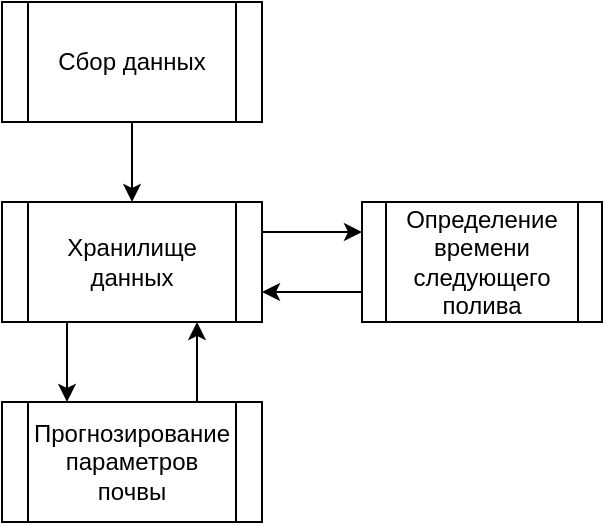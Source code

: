 <mxfile version="16.6.1" type="github"><diagram id="oV1GM_KYjO7_leMFCYR5" name="Page-1"><mxGraphModel dx="865" dy="483" grid="1" gridSize="10" guides="1" tooltips="1" connect="1" arrows="1" fold="1" page="1" pageScale="1" pageWidth="827" pageHeight="1169" math="0" shadow="0"><root><mxCell id="0"/><mxCell id="1" parent="0"/><mxCell id="qbnfzro3lzfsH0DHtN0R-1" value="Сбор данных" style="shape=process;whiteSpace=wrap;html=1;backgroundOutline=1;" vertex="1" parent="1"><mxGeometry x="310" y="90" width="130" height="60" as="geometry"/></mxCell><mxCell id="qbnfzro3lzfsH0DHtN0R-2" value="Хранилище данных" style="shape=process;whiteSpace=wrap;html=1;backgroundOutline=1;" vertex="1" parent="1"><mxGeometry x="310" y="190" width="130" height="60" as="geometry"/></mxCell><mxCell id="qbnfzro3lzfsH0DHtN0R-3" value="Прогнозирование параметров почвы" style="shape=process;whiteSpace=wrap;html=1;backgroundOutline=1;" vertex="1" parent="1"><mxGeometry x="310" y="290" width="130" height="60" as="geometry"/></mxCell><mxCell id="qbnfzro3lzfsH0DHtN0R-4" value="" style="endArrow=classic;html=1;rounded=0;exitX=0.5;exitY=1;exitDx=0;exitDy=0;entryX=0.5;entryY=0;entryDx=0;entryDy=0;" edge="1" parent="1" source="qbnfzro3lzfsH0DHtN0R-1" target="qbnfzro3lzfsH0DHtN0R-2"><mxGeometry width="50" height="50" relative="1" as="geometry"><mxPoint x="390" y="320" as="sourcePoint"/><mxPoint x="440" y="270" as="targetPoint"/></mxGeometry></mxCell><mxCell id="qbnfzro3lzfsH0DHtN0R-7" value="" style="endArrow=classic;html=1;rounded=0;entryX=0.25;entryY=0;entryDx=0;entryDy=0;exitX=0.25;exitY=1;exitDx=0;exitDy=0;" edge="1" parent="1" source="qbnfzro3lzfsH0DHtN0R-2" target="qbnfzro3lzfsH0DHtN0R-3"><mxGeometry width="50" height="50" relative="1" as="geometry"><mxPoint x="300" y="310" as="sourcePoint"/><mxPoint x="350" y="260" as="targetPoint"/></mxGeometry></mxCell><mxCell id="qbnfzro3lzfsH0DHtN0R-8" value="" style="endArrow=classic;html=1;rounded=0;exitX=0.75;exitY=0;exitDx=0;exitDy=0;entryX=0.75;entryY=1;entryDx=0;entryDy=0;" edge="1" parent="1" source="qbnfzro3lzfsH0DHtN0R-3" target="qbnfzro3lzfsH0DHtN0R-2"><mxGeometry width="50" height="50" relative="1" as="geometry"><mxPoint x="370" y="300" as="sourcePoint"/><mxPoint x="408" y="270" as="targetPoint"/></mxGeometry></mxCell><mxCell id="qbnfzro3lzfsH0DHtN0R-9" value="Определение времени следующего полива" style="shape=process;whiteSpace=wrap;html=1;backgroundOutline=1;" vertex="1" parent="1"><mxGeometry x="490" y="190" width="120" height="60" as="geometry"/></mxCell><mxCell id="qbnfzro3lzfsH0DHtN0R-10" value="" style="endArrow=classic;html=1;rounded=0;entryX=0;entryY=0.25;entryDx=0;entryDy=0;exitX=1;exitY=0.25;exitDx=0;exitDy=0;" edge="1" parent="1" source="qbnfzro3lzfsH0DHtN0R-2" target="qbnfzro3lzfsH0DHtN0R-9"><mxGeometry width="50" height="50" relative="1" as="geometry"><mxPoint x="410" y="270" as="sourcePoint"/><mxPoint x="460" y="220" as="targetPoint"/></mxGeometry></mxCell><mxCell id="qbnfzro3lzfsH0DHtN0R-12" value="" style="endArrow=classic;html=1;rounded=0;entryX=1;entryY=0.75;entryDx=0;entryDy=0;exitX=0;exitY=0.75;exitDx=0;exitDy=0;" edge="1" parent="1" source="qbnfzro3lzfsH0DHtN0R-9" target="qbnfzro3lzfsH0DHtN0R-2"><mxGeometry width="50" height="50" relative="1" as="geometry"><mxPoint x="550" y="310" as="sourcePoint"/><mxPoint x="600" y="260" as="targetPoint"/></mxGeometry></mxCell></root></mxGraphModel></diagram></mxfile>